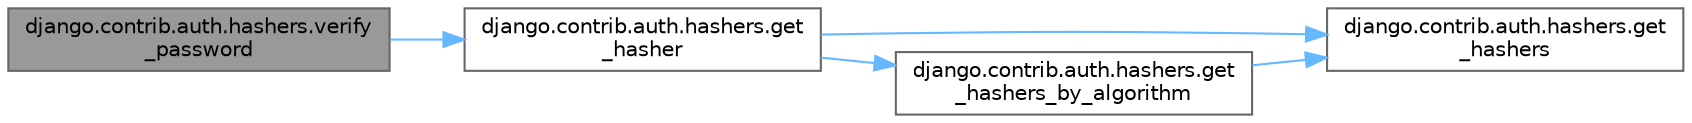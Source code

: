 digraph "django.contrib.auth.hashers.verify_password"
{
 // LATEX_PDF_SIZE
  bgcolor="transparent";
  edge [fontname=Helvetica,fontsize=10,labelfontname=Helvetica,labelfontsize=10];
  node [fontname=Helvetica,fontsize=10,shape=box,height=0.2,width=0.4];
  rankdir="LR";
  Node1 [id="Node000001",label="django.contrib.auth.hashers.verify\l_password",height=0.2,width=0.4,color="gray40", fillcolor="grey60", style="filled", fontcolor="black",tooltip=" "];
  Node1 -> Node2 [id="edge1_Node000001_Node000002",color="steelblue1",style="solid",tooltip=" "];
  Node2 [id="Node000002",label="django.contrib.auth.hashers.get\l_hasher",height=0.2,width=0.4,color="grey40", fillcolor="white", style="filled",URL="$namespacedjango_1_1contrib_1_1auth_1_1hashers.html#a096c004ac5ddcf27e12426d111d2a212",tooltip=" "];
  Node2 -> Node3 [id="edge2_Node000002_Node000003",color="steelblue1",style="solid",tooltip=" "];
  Node3 [id="Node000003",label="django.contrib.auth.hashers.get\l_hashers",height=0.2,width=0.4,color="grey40", fillcolor="white", style="filled",URL="$namespacedjango_1_1contrib_1_1auth_1_1hashers.html#a7ef55be86f30dc3bed2531aebb48c97f",tooltip=" "];
  Node2 -> Node4 [id="edge3_Node000002_Node000004",color="steelblue1",style="solid",tooltip=" "];
  Node4 [id="Node000004",label="django.contrib.auth.hashers.get\l_hashers_by_algorithm",height=0.2,width=0.4,color="grey40", fillcolor="white", style="filled",URL="$namespacedjango_1_1contrib_1_1auth_1_1hashers.html#a9f0ee48520668602ff465ab59cc1d43c",tooltip=" "];
  Node4 -> Node3 [id="edge4_Node000004_Node000003",color="steelblue1",style="solid",tooltip=" "];
}
